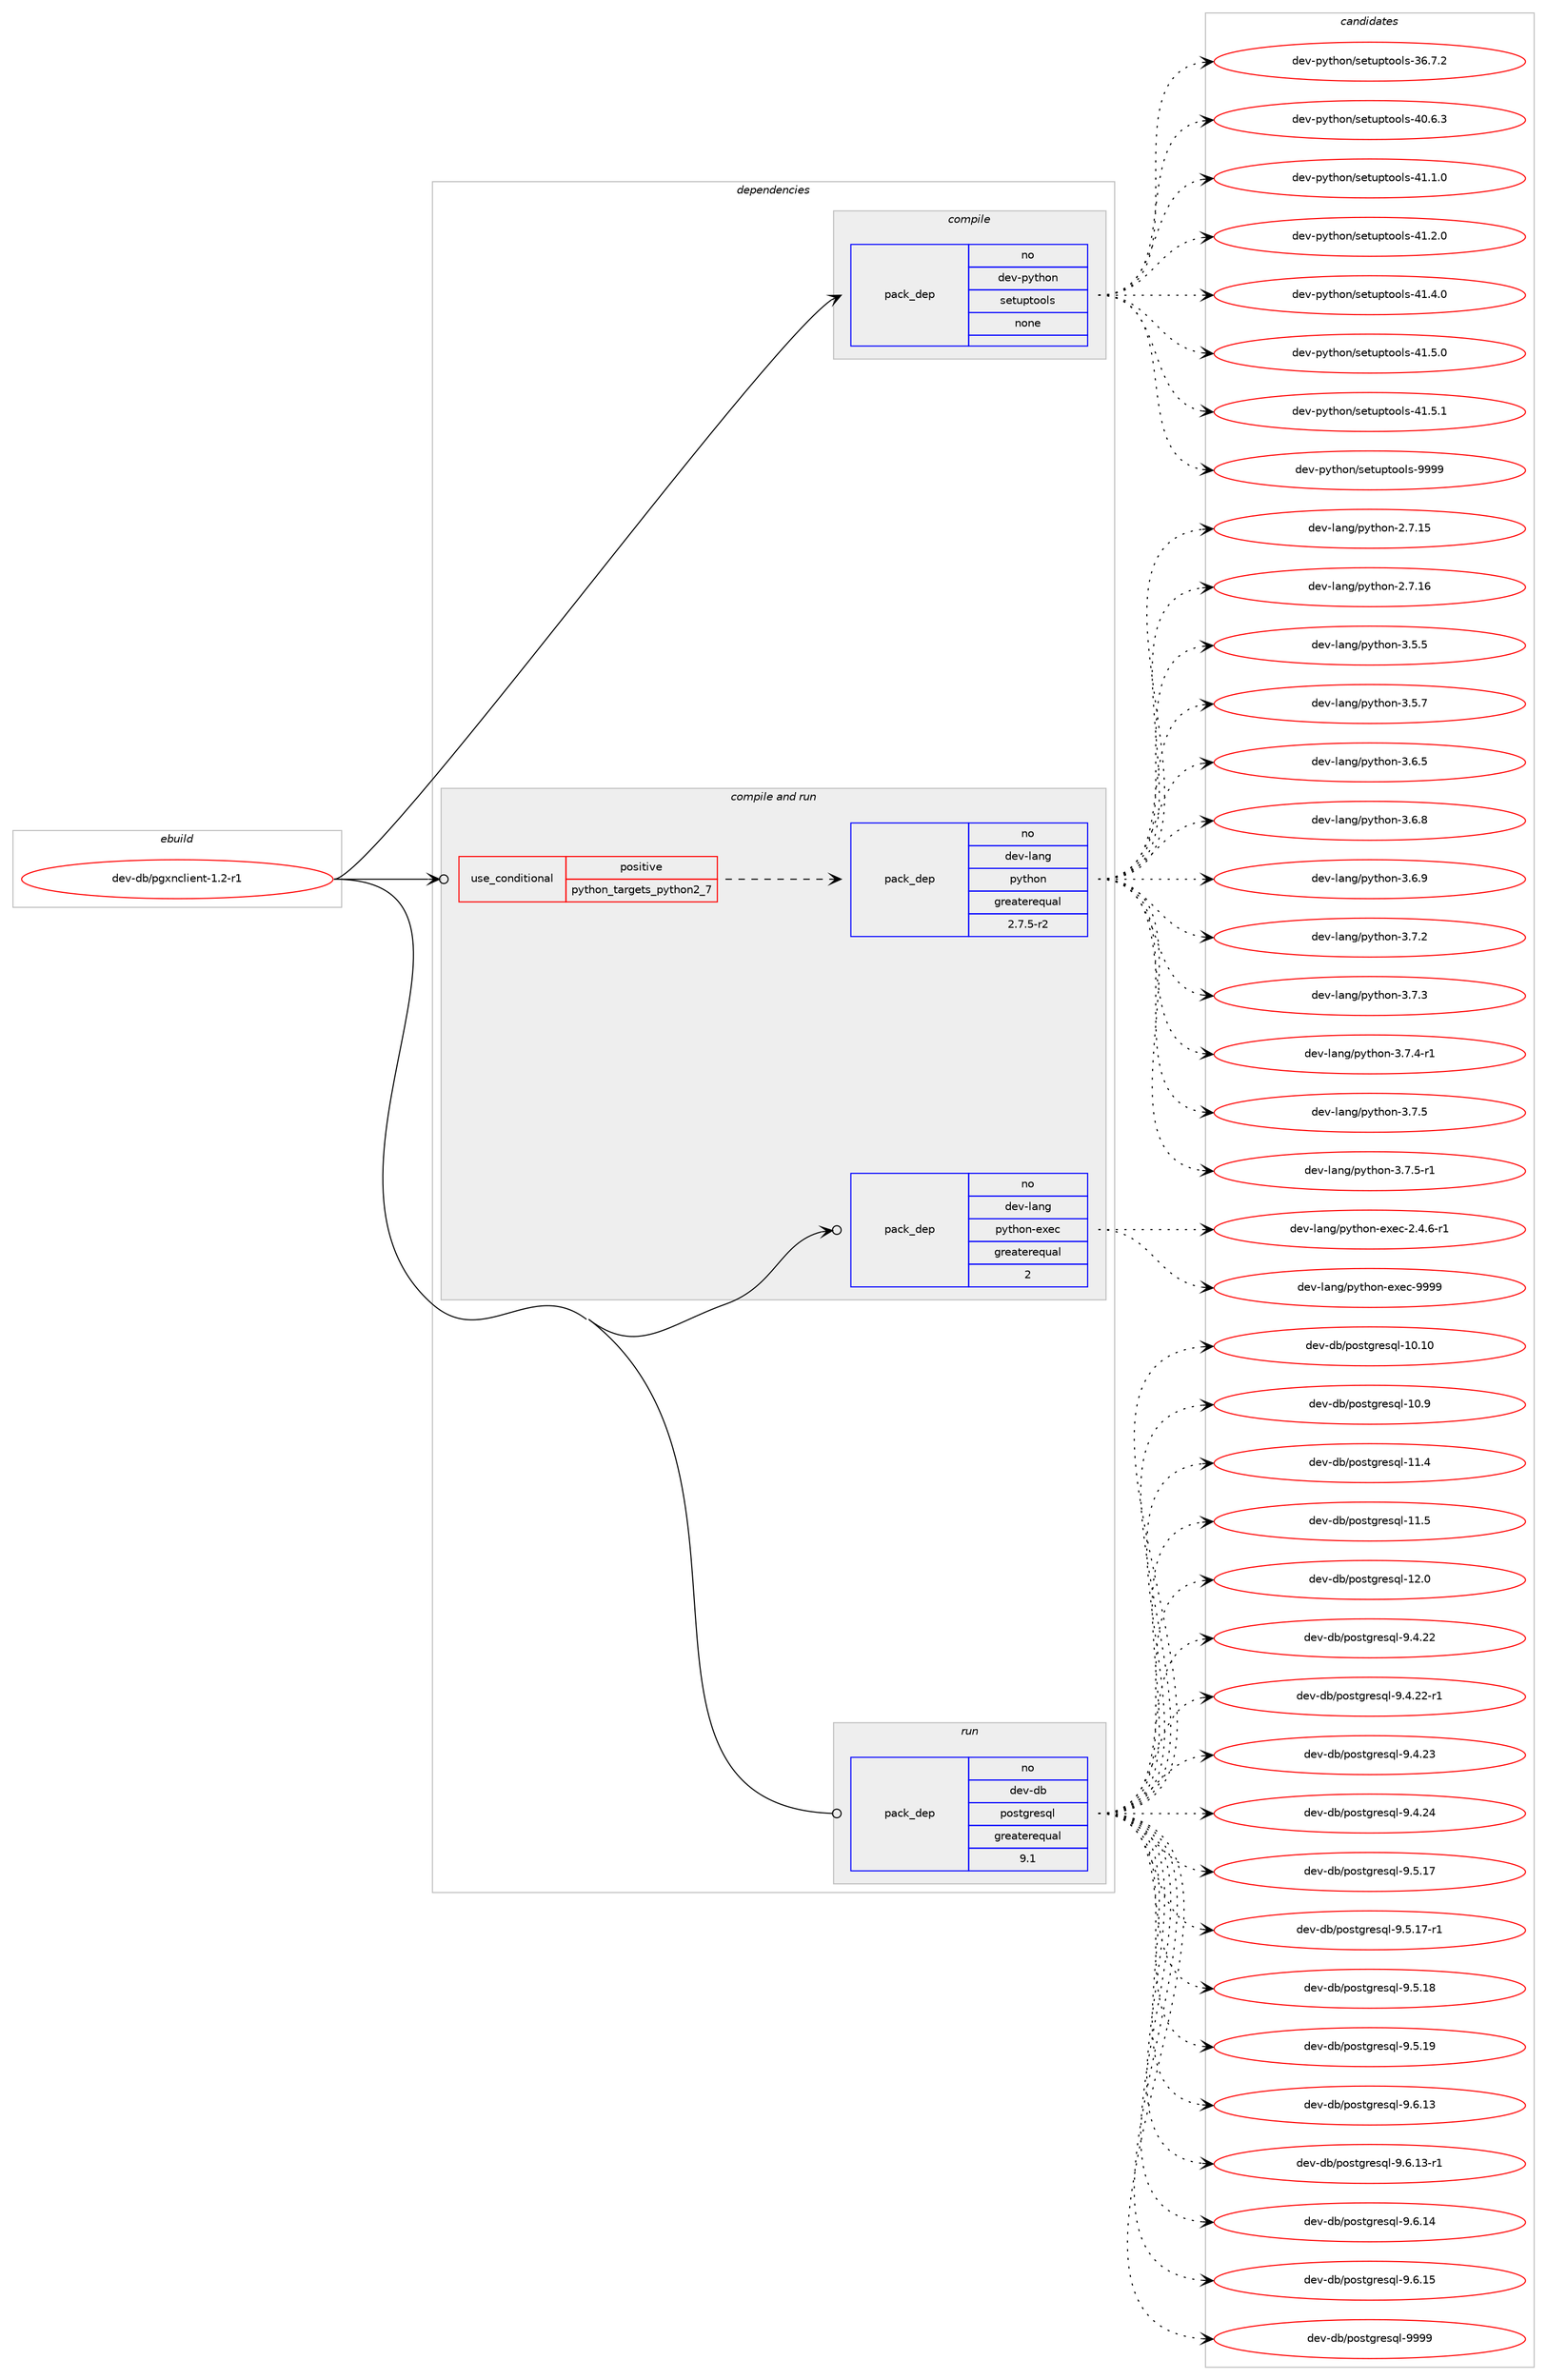 digraph prolog {

# *************
# Graph options
# *************

newrank=true;
concentrate=true;
compound=true;
graph [rankdir=LR,fontname=Helvetica,fontsize=10,ranksep=1.5];#, ranksep=2.5, nodesep=0.2];
edge  [arrowhead=vee];
node  [fontname=Helvetica,fontsize=10];

# **********
# The ebuild
# **********

subgraph cluster_leftcol {
color=gray;
rank=same;
label=<<i>ebuild</i>>;
id [label="dev-db/pgxnclient-1.2-r1", color=red, width=4, href="../dev-db/pgxnclient-1.2-r1.svg"];
}

# ****************
# The dependencies
# ****************

subgraph cluster_midcol {
color=gray;
label=<<i>dependencies</i>>;
subgraph cluster_compile {
fillcolor="#eeeeee";
style=filled;
label=<<i>compile</i>>;
subgraph pack388442 {
dependency521712 [label=<<TABLE BORDER="0" CELLBORDER="1" CELLSPACING="0" CELLPADDING="4" WIDTH="220"><TR><TD ROWSPAN="6" CELLPADDING="30">pack_dep</TD></TR><TR><TD WIDTH="110">no</TD></TR><TR><TD>dev-python</TD></TR><TR><TD>setuptools</TD></TR><TR><TD>none</TD></TR><TR><TD></TD></TR></TABLE>>, shape=none, color=blue];
}
id:e -> dependency521712:w [weight=20,style="solid",arrowhead="vee"];
}
subgraph cluster_compileandrun {
fillcolor="#eeeeee";
style=filled;
label=<<i>compile and run</i>>;
subgraph cond123552 {
dependency521713 [label=<<TABLE BORDER="0" CELLBORDER="1" CELLSPACING="0" CELLPADDING="4"><TR><TD ROWSPAN="3" CELLPADDING="10">use_conditional</TD></TR><TR><TD>positive</TD></TR><TR><TD>python_targets_python2_7</TD></TR></TABLE>>, shape=none, color=red];
subgraph pack388443 {
dependency521714 [label=<<TABLE BORDER="0" CELLBORDER="1" CELLSPACING="0" CELLPADDING="4" WIDTH="220"><TR><TD ROWSPAN="6" CELLPADDING="30">pack_dep</TD></TR><TR><TD WIDTH="110">no</TD></TR><TR><TD>dev-lang</TD></TR><TR><TD>python</TD></TR><TR><TD>greaterequal</TD></TR><TR><TD>2.7.5-r2</TD></TR></TABLE>>, shape=none, color=blue];
}
dependency521713:e -> dependency521714:w [weight=20,style="dashed",arrowhead="vee"];
}
id:e -> dependency521713:w [weight=20,style="solid",arrowhead="odotvee"];
subgraph pack388444 {
dependency521715 [label=<<TABLE BORDER="0" CELLBORDER="1" CELLSPACING="0" CELLPADDING="4" WIDTH="220"><TR><TD ROWSPAN="6" CELLPADDING="30">pack_dep</TD></TR><TR><TD WIDTH="110">no</TD></TR><TR><TD>dev-lang</TD></TR><TR><TD>python-exec</TD></TR><TR><TD>greaterequal</TD></TR><TR><TD>2</TD></TR></TABLE>>, shape=none, color=blue];
}
id:e -> dependency521715:w [weight=20,style="solid",arrowhead="odotvee"];
}
subgraph cluster_run {
fillcolor="#eeeeee";
style=filled;
label=<<i>run</i>>;
subgraph pack388445 {
dependency521716 [label=<<TABLE BORDER="0" CELLBORDER="1" CELLSPACING="0" CELLPADDING="4" WIDTH="220"><TR><TD ROWSPAN="6" CELLPADDING="30">pack_dep</TD></TR><TR><TD WIDTH="110">no</TD></TR><TR><TD>dev-db</TD></TR><TR><TD>postgresql</TD></TR><TR><TD>greaterequal</TD></TR><TR><TD>9.1</TD></TR></TABLE>>, shape=none, color=blue];
}
id:e -> dependency521716:w [weight=20,style="solid",arrowhead="odot"];
}
}

# **************
# The candidates
# **************

subgraph cluster_choices {
rank=same;
color=gray;
label=<<i>candidates</i>>;

subgraph choice388442 {
color=black;
nodesep=1;
choice100101118451121211161041111104711510111611711211611111110811545515446554650 [label="dev-python/setuptools-36.7.2", color=red, width=4,href="../dev-python/setuptools-36.7.2.svg"];
choice100101118451121211161041111104711510111611711211611111110811545524846544651 [label="dev-python/setuptools-40.6.3", color=red, width=4,href="../dev-python/setuptools-40.6.3.svg"];
choice100101118451121211161041111104711510111611711211611111110811545524946494648 [label="dev-python/setuptools-41.1.0", color=red, width=4,href="../dev-python/setuptools-41.1.0.svg"];
choice100101118451121211161041111104711510111611711211611111110811545524946504648 [label="dev-python/setuptools-41.2.0", color=red, width=4,href="../dev-python/setuptools-41.2.0.svg"];
choice100101118451121211161041111104711510111611711211611111110811545524946524648 [label="dev-python/setuptools-41.4.0", color=red, width=4,href="../dev-python/setuptools-41.4.0.svg"];
choice100101118451121211161041111104711510111611711211611111110811545524946534648 [label="dev-python/setuptools-41.5.0", color=red, width=4,href="../dev-python/setuptools-41.5.0.svg"];
choice100101118451121211161041111104711510111611711211611111110811545524946534649 [label="dev-python/setuptools-41.5.1", color=red, width=4,href="../dev-python/setuptools-41.5.1.svg"];
choice10010111845112121116104111110471151011161171121161111111081154557575757 [label="dev-python/setuptools-9999", color=red, width=4,href="../dev-python/setuptools-9999.svg"];
dependency521712:e -> choice100101118451121211161041111104711510111611711211611111110811545515446554650:w [style=dotted,weight="100"];
dependency521712:e -> choice100101118451121211161041111104711510111611711211611111110811545524846544651:w [style=dotted,weight="100"];
dependency521712:e -> choice100101118451121211161041111104711510111611711211611111110811545524946494648:w [style=dotted,weight="100"];
dependency521712:e -> choice100101118451121211161041111104711510111611711211611111110811545524946504648:w [style=dotted,weight="100"];
dependency521712:e -> choice100101118451121211161041111104711510111611711211611111110811545524946524648:w [style=dotted,weight="100"];
dependency521712:e -> choice100101118451121211161041111104711510111611711211611111110811545524946534648:w [style=dotted,weight="100"];
dependency521712:e -> choice100101118451121211161041111104711510111611711211611111110811545524946534649:w [style=dotted,weight="100"];
dependency521712:e -> choice10010111845112121116104111110471151011161171121161111111081154557575757:w [style=dotted,weight="100"];
}
subgraph choice388443 {
color=black;
nodesep=1;
choice10010111845108971101034711212111610411111045504655464953 [label="dev-lang/python-2.7.15", color=red, width=4,href="../dev-lang/python-2.7.15.svg"];
choice10010111845108971101034711212111610411111045504655464954 [label="dev-lang/python-2.7.16", color=red, width=4,href="../dev-lang/python-2.7.16.svg"];
choice100101118451089711010347112121116104111110455146534653 [label="dev-lang/python-3.5.5", color=red, width=4,href="../dev-lang/python-3.5.5.svg"];
choice100101118451089711010347112121116104111110455146534655 [label="dev-lang/python-3.5.7", color=red, width=4,href="../dev-lang/python-3.5.7.svg"];
choice100101118451089711010347112121116104111110455146544653 [label="dev-lang/python-3.6.5", color=red, width=4,href="../dev-lang/python-3.6.5.svg"];
choice100101118451089711010347112121116104111110455146544656 [label="dev-lang/python-3.6.8", color=red, width=4,href="../dev-lang/python-3.6.8.svg"];
choice100101118451089711010347112121116104111110455146544657 [label="dev-lang/python-3.6.9", color=red, width=4,href="../dev-lang/python-3.6.9.svg"];
choice100101118451089711010347112121116104111110455146554650 [label="dev-lang/python-3.7.2", color=red, width=4,href="../dev-lang/python-3.7.2.svg"];
choice100101118451089711010347112121116104111110455146554651 [label="dev-lang/python-3.7.3", color=red, width=4,href="../dev-lang/python-3.7.3.svg"];
choice1001011184510897110103471121211161041111104551465546524511449 [label="dev-lang/python-3.7.4-r1", color=red, width=4,href="../dev-lang/python-3.7.4-r1.svg"];
choice100101118451089711010347112121116104111110455146554653 [label="dev-lang/python-3.7.5", color=red, width=4,href="../dev-lang/python-3.7.5.svg"];
choice1001011184510897110103471121211161041111104551465546534511449 [label="dev-lang/python-3.7.5-r1", color=red, width=4,href="../dev-lang/python-3.7.5-r1.svg"];
dependency521714:e -> choice10010111845108971101034711212111610411111045504655464953:w [style=dotted,weight="100"];
dependency521714:e -> choice10010111845108971101034711212111610411111045504655464954:w [style=dotted,weight="100"];
dependency521714:e -> choice100101118451089711010347112121116104111110455146534653:w [style=dotted,weight="100"];
dependency521714:e -> choice100101118451089711010347112121116104111110455146534655:w [style=dotted,weight="100"];
dependency521714:e -> choice100101118451089711010347112121116104111110455146544653:w [style=dotted,weight="100"];
dependency521714:e -> choice100101118451089711010347112121116104111110455146544656:w [style=dotted,weight="100"];
dependency521714:e -> choice100101118451089711010347112121116104111110455146544657:w [style=dotted,weight="100"];
dependency521714:e -> choice100101118451089711010347112121116104111110455146554650:w [style=dotted,weight="100"];
dependency521714:e -> choice100101118451089711010347112121116104111110455146554651:w [style=dotted,weight="100"];
dependency521714:e -> choice1001011184510897110103471121211161041111104551465546524511449:w [style=dotted,weight="100"];
dependency521714:e -> choice100101118451089711010347112121116104111110455146554653:w [style=dotted,weight="100"];
dependency521714:e -> choice1001011184510897110103471121211161041111104551465546534511449:w [style=dotted,weight="100"];
}
subgraph choice388444 {
color=black;
nodesep=1;
choice10010111845108971101034711212111610411111045101120101994550465246544511449 [label="dev-lang/python-exec-2.4.6-r1", color=red, width=4,href="../dev-lang/python-exec-2.4.6-r1.svg"];
choice10010111845108971101034711212111610411111045101120101994557575757 [label="dev-lang/python-exec-9999", color=red, width=4,href="../dev-lang/python-exec-9999.svg"];
dependency521715:e -> choice10010111845108971101034711212111610411111045101120101994550465246544511449:w [style=dotted,weight="100"];
dependency521715:e -> choice10010111845108971101034711212111610411111045101120101994557575757:w [style=dotted,weight="100"];
}
subgraph choice388445 {
color=black;
nodesep=1;
choice100101118451009847112111115116103114101115113108454948464948 [label="dev-db/postgresql-10.10", color=red, width=4,href="../dev-db/postgresql-10.10.svg"];
choice1001011184510098471121111151161031141011151131084549484657 [label="dev-db/postgresql-10.9", color=red, width=4,href="../dev-db/postgresql-10.9.svg"];
choice1001011184510098471121111151161031141011151131084549494652 [label="dev-db/postgresql-11.4", color=red, width=4,href="../dev-db/postgresql-11.4.svg"];
choice1001011184510098471121111151161031141011151131084549494653 [label="dev-db/postgresql-11.5", color=red, width=4,href="../dev-db/postgresql-11.5.svg"];
choice1001011184510098471121111151161031141011151131084549504648 [label="dev-db/postgresql-12.0", color=red, width=4,href="../dev-db/postgresql-12.0.svg"];
choice10010111845100984711211111511610311410111511310845574652465050 [label="dev-db/postgresql-9.4.22", color=red, width=4,href="../dev-db/postgresql-9.4.22.svg"];
choice100101118451009847112111115116103114101115113108455746524650504511449 [label="dev-db/postgresql-9.4.22-r1", color=red, width=4,href="../dev-db/postgresql-9.4.22-r1.svg"];
choice10010111845100984711211111511610311410111511310845574652465051 [label="dev-db/postgresql-9.4.23", color=red, width=4,href="../dev-db/postgresql-9.4.23.svg"];
choice10010111845100984711211111511610311410111511310845574652465052 [label="dev-db/postgresql-9.4.24", color=red, width=4,href="../dev-db/postgresql-9.4.24.svg"];
choice10010111845100984711211111511610311410111511310845574653464955 [label="dev-db/postgresql-9.5.17", color=red, width=4,href="../dev-db/postgresql-9.5.17.svg"];
choice100101118451009847112111115116103114101115113108455746534649554511449 [label="dev-db/postgresql-9.5.17-r1", color=red, width=4,href="../dev-db/postgresql-9.5.17-r1.svg"];
choice10010111845100984711211111511610311410111511310845574653464956 [label="dev-db/postgresql-9.5.18", color=red, width=4,href="../dev-db/postgresql-9.5.18.svg"];
choice10010111845100984711211111511610311410111511310845574653464957 [label="dev-db/postgresql-9.5.19", color=red, width=4,href="../dev-db/postgresql-9.5.19.svg"];
choice10010111845100984711211111511610311410111511310845574654464951 [label="dev-db/postgresql-9.6.13", color=red, width=4,href="../dev-db/postgresql-9.6.13.svg"];
choice100101118451009847112111115116103114101115113108455746544649514511449 [label="dev-db/postgresql-9.6.13-r1", color=red, width=4,href="../dev-db/postgresql-9.6.13-r1.svg"];
choice10010111845100984711211111511610311410111511310845574654464952 [label="dev-db/postgresql-9.6.14", color=red, width=4,href="../dev-db/postgresql-9.6.14.svg"];
choice10010111845100984711211111511610311410111511310845574654464953 [label="dev-db/postgresql-9.6.15", color=red, width=4,href="../dev-db/postgresql-9.6.15.svg"];
choice1001011184510098471121111151161031141011151131084557575757 [label="dev-db/postgresql-9999", color=red, width=4,href="../dev-db/postgresql-9999.svg"];
dependency521716:e -> choice100101118451009847112111115116103114101115113108454948464948:w [style=dotted,weight="100"];
dependency521716:e -> choice1001011184510098471121111151161031141011151131084549484657:w [style=dotted,weight="100"];
dependency521716:e -> choice1001011184510098471121111151161031141011151131084549494652:w [style=dotted,weight="100"];
dependency521716:e -> choice1001011184510098471121111151161031141011151131084549494653:w [style=dotted,weight="100"];
dependency521716:e -> choice1001011184510098471121111151161031141011151131084549504648:w [style=dotted,weight="100"];
dependency521716:e -> choice10010111845100984711211111511610311410111511310845574652465050:w [style=dotted,weight="100"];
dependency521716:e -> choice100101118451009847112111115116103114101115113108455746524650504511449:w [style=dotted,weight="100"];
dependency521716:e -> choice10010111845100984711211111511610311410111511310845574652465051:w [style=dotted,weight="100"];
dependency521716:e -> choice10010111845100984711211111511610311410111511310845574652465052:w [style=dotted,weight="100"];
dependency521716:e -> choice10010111845100984711211111511610311410111511310845574653464955:w [style=dotted,weight="100"];
dependency521716:e -> choice100101118451009847112111115116103114101115113108455746534649554511449:w [style=dotted,weight="100"];
dependency521716:e -> choice10010111845100984711211111511610311410111511310845574653464956:w [style=dotted,weight="100"];
dependency521716:e -> choice10010111845100984711211111511610311410111511310845574653464957:w [style=dotted,weight="100"];
dependency521716:e -> choice10010111845100984711211111511610311410111511310845574654464951:w [style=dotted,weight="100"];
dependency521716:e -> choice100101118451009847112111115116103114101115113108455746544649514511449:w [style=dotted,weight="100"];
dependency521716:e -> choice10010111845100984711211111511610311410111511310845574654464952:w [style=dotted,weight="100"];
dependency521716:e -> choice10010111845100984711211111511610311410111511310845574654464953:w [style=dotted,weight="100"];
dependency521716:e -> choice1001011184510098471121111151161031141011151131084557575757:w [style=dotted,weight="100"];
}
}

}
